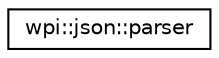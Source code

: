 digraph "Graphical Class Hierarchy"
{
  edge [fontname="Helvetica",fontsize="10",labelfontname="Helvetica",labelfontsize="10"];
  node [fontname="Helvetica",fontsize="10",shape=record];
  rankdir="LR";
  Node1 [label="wpi::json::parser",height=0.2,width=0.4,color="black", fillcolor="white", style="filled",URL="$classjson_1_1parser.html",tooltip="syntax analysis "];
}
